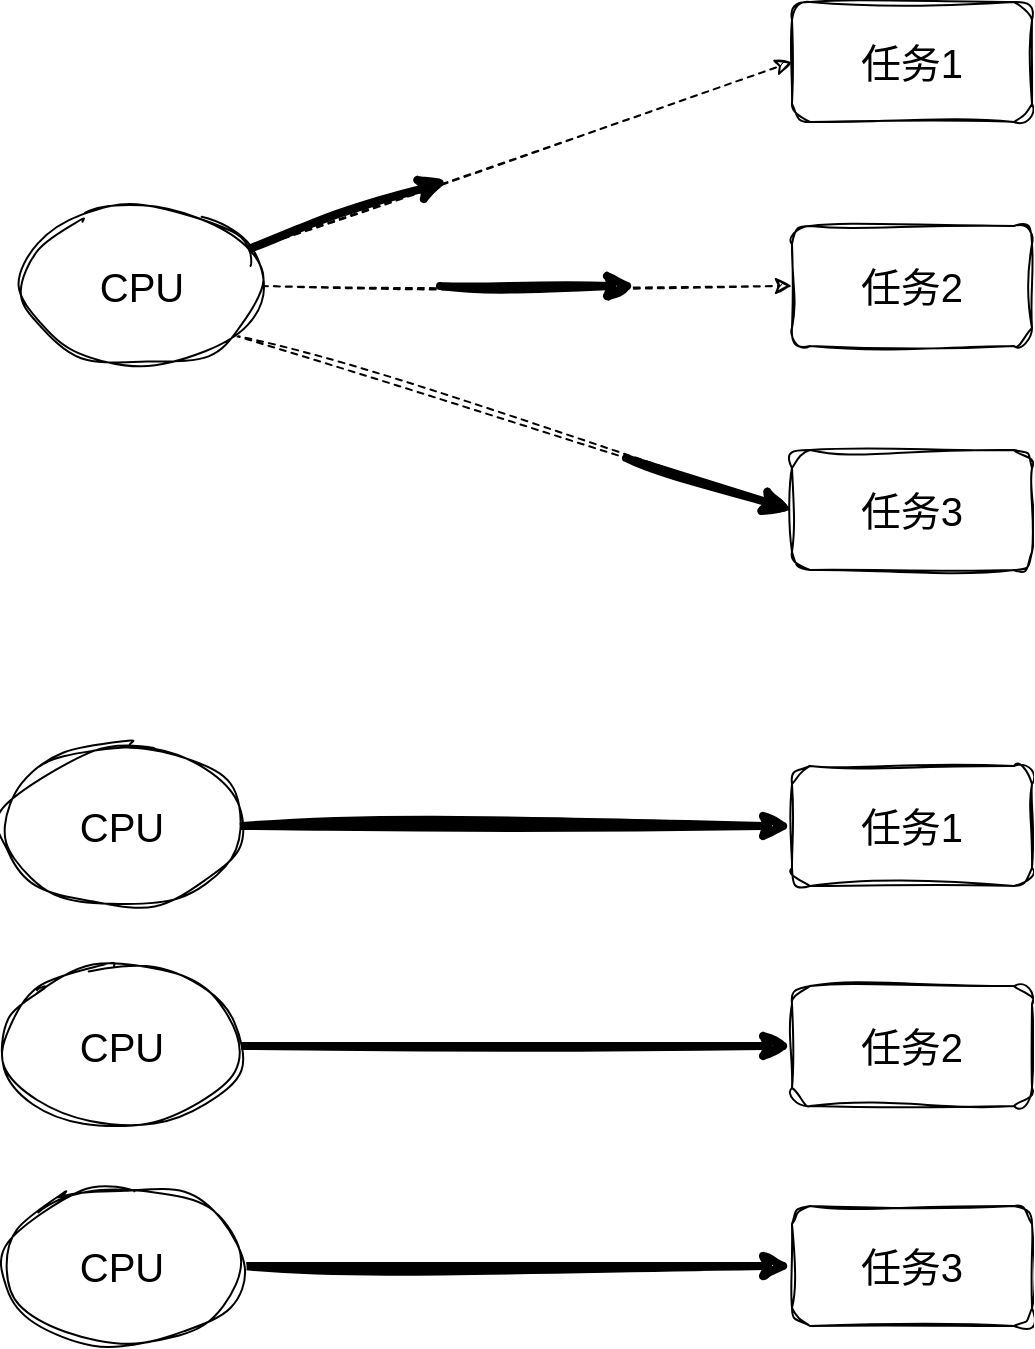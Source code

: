 <mxfile>
    <diagram id="PPpVI7CUGpZZoTyzirkZ" name="Page-1">
        <mxGraphModel dx="977" dy="695" grid="0" gridSize="10" guides="1" tooltips="1" connect="1" arrows="1" fold="1" page="1" pageScale="1" pageWidth="4681" pageHeight="3300" math="0" shadow="0">
            <root>
                <mxCell id="0"/>
                <mxCell id="1" parent="0"/>
                <mxCell id="7" style="edgeStyle=none;sketch=1;hachureGap=4;jiggle=2;curveFitting=1;html=1;fontFamily=Helvetica;fontSize=16;strokeWidth=4;" edge="1" parent="1" source="3">
                    <mxGeometry relative="1" as="geometry">
                        <mxPoint x="393" y="187" as="targetPoint"/>
                    </mxGeometry>
                </mxCell>
                <mxCell id="8" style="edgeStyle=none;sketch=1;hachureGap=4;jiggle=2;curveFitting=1;html=1;fontFamily=Helvetica;fontSize=16;exitX=1;exitY=0.5;exitDx=0;exitDy=0;entryX=0;entryY=0.5;entryDx=0;entryDy=0;dashed=1;" edge="1" parent="1" source="3" target="5">
                    <mxGeometry relative="1" as="geometry">
                        <mxPoint x="330" y="240" as="sourcePoint"/>
                        <mxPoint x="390" y="240" as="targetPoint"/>
                    </mxGeometry>
                </mxCell>
                <mxCell id="9" style="edgeStyle=none;sketch=1;hachureGap=4;jiggle=2;curveFitting=1;html=1;entryX=0;entryY=0.5;entryDx=0;entryDy=0;fontFamily=Helvetica;fontSize=16;exitX=0.883;exitY=0.808;exitDx=0;exitDy=0;exitPerimeter=0;dashed=1;" edge="1" parent="1" source="3" target="6">
                    <mxGeometry relative="1" as="geometry">
                        <mxPoint x="390" y="330" as="sourcePoint"/>
                    </mxGeometry>
                </mxCell>
                <mxCell id="10" style="edgeStyle=none;sketch=1;hachureGap=4;jiggle=2;curveFitting=1;html=1;entryX=0;entryY=0.5;entryDx=0;entryDy=0;fontFamily=Helvetica;fontSize=16;dashed=1;" edge="1" parent="1" source="3" target="4">
                    <mxGeometry relative="1" as="geometry"/>
                </mxCell>
                <mxCell id="11" style="edgeStyle=none;sketch=1;hachureGap=4;jiggle=2;curveFitting=1;html=1;fontFamily=Helvetica;fontSize=16;strokeWidth=4;" edge="1" parent="1">
                    <mxGeometry relative="1" as="geometry">
                        <mxPoint x="487" y="240" as="targetPoint"/>
                        <mxPoint x="389" y="240" as="sourcePoint"/>
                    </mxGeometry>
                </mxCell>
                <mxCell id="3" value="CPU" style="ellipse;whiteSpace=wrap;html=1;sketch=1;hachureGap=4;jiggle=2;curveFitting=1;fontFamily=Helvetica;fontSize=20;" vertex="1" parent="1">
                    <mxGeometry x="180" y="200" width="120" height="80" as="geometry"/>
                </mxCell>
                <mxCell id="4" value="任务1" style="rounded=1;whiteSpace=wrap;html=1;sketch=1;hachureGap=4;jiggle=2;curveFitting=1;fontFamily=Helvetica;fontSize=20;" vertex="1" parent="1">
                    <mxGeometry x="565" y="98" width="120" height="60" as="geometry"/>
                </mxCell>
                <mxCell id="5" value="任务2" style="rounded=1;whiteSpace=wrap;html=1;sketch=1;hachureGap=4;jiggle=2;curveFitting=1;fontFamily=Helvetica;fontSize=20;" vertex="1" parent="1">
                    <mxGeometry x="565" y="210" width="120" height="60" as="geometry"/>
                </mxCell>
                <mxCell id="6" value="任务3" style="rounded=1;whiteSpace=wrap;html=1;sketch=1;hachureGap=4;jiggle=2;curveFitting=1;fontFamily=Helvetica;fontSize=20;" vertex="1" parent="1">
                    <mxGeometry x="565" y="322" width="120" height="60" as="geometry"/>
                </mxCell>
                <mxCell id="12" style="edgeStyle=none;sketch=1;hachureGap=4;jiggle=2;curveFitting=1;html=1;fontFamily=Helvetica;fontSize=16;strokeWidth=4;entryX=0;entryY=0.5;entryDx=0;entryDy=0;" edge="1" parent="1" target="6">
                    <mxGeometry relative="1" as="geometry">
                        <mxPoint x="390" y="280" as="targetPoint"/>
                        <mxPoint x="482" y="326" as="sourcePoint"/>
                    </mxGeometry>
                </mxCell>
                <mxCell id="13" style="edgeStyle=none;sketch=1;hachureGap=4;jiggle=2;curveFitting=1;html=1;fontFamily=Helvetica;fontSize=16;strokeWidth=4;exitX=1;exitY=0.5;exitDx=0;exitDy=0;entryX=0;entryY=0.5;entryDx=0;entryDy=0;" edge="1" parent="1" source="18" target="19">
                    <mxGeometry relative="1" as="geometry">
                        <mxPoint x="320" y="570" as="targetPoint"/>
                    </mxGeometry>
                </mxCell>
                <mxCell id="17" style="edgeStyle=none;sketch=1;hachureGap=4;jiggle=2;curveFitting=1;html=1;fontFamily=Helvetica;fontSize=16;strokeWidth=4;exitX=1;exitY=0.5;exitDx=0;exitDy=0;entryX=0;entryY=0.5;entryDx=0;entryDy=0;" edge="1" parent="1" source="23" target="20">
                    <mxGeometry relative="1" as="geometry">
                        <mxPoint x="380" y="620" as="targetPoint"/>
                        <mxPoint x="330" y="620" as="sourcePoint"/>
                    </mxGeometry>
                </mxCell>
                <mxCell id="18" value="CPU" style="ellipse;whiteSpace=wrap;html=1;sketch=1;hachureGap=4;jiggle=2;curveFitting=1;fontFamily=Helvetica;fontSize=20;" vertex="1" parent="1">
                    <mxGeometry x="170" y="470" width="120" height="80" as="geometry"/>
                </mxCell>
                <mxCell id="19" value="任务1" style="rounded=1;whiteSpace=wrap;html=1;sketch=1;hachureGap=4;jiggle=2;curveFitting=1;fontFamily=Helvetica;fontSize=20;" vertex="1" parent="1">
                    <mxGeometry x="565" y="480" width="120" height="60" as="geometry"/>
                </mxCell>
                <mxCell id="20" value="任务2" style="rounded=1;whiteSpace=wrap;html=1;sketch=1;hachureGap=4;jiggle=2;curveFitting=1;fontFamily=Helvetica;fontSize=20;" vertex="1" parent="1">
                    <mxGeometry x="565" y="590" width="120" height="60" as="geometry"/>
                </mxCell>
                <mxCell id="21" value="任务3" style="rounded=1;whiteSpace=wrap;html=1;sketch=1;hachureGap=4;jiggle=2;curveFitting=1;fontFamily=Helvetica;fontSize=20;" vertex="1" parent="1">
                    <mxGeometry x="565" y="700" width="120" height="60" as="geometry"/>
                </mxCell>
                <mxCell id="22" style="edgeStyle=none;sketch=1;hachureGap=4;jiggle=2;curveFitting=1;html=1;fontFamily=Helvetica;fontSize=16;strokeWidth=4;entryX=0;entryY=0.5;entryDx=0;entryDy=0;exitX=1;exitY=0.5;exitDx=0;exitDy=0;" edge="1" parent="1" target="21" source="24">
                    <mxGeometry relative="1" as="geometry">
                        <mxPoint x="390" y="660" as="targetPoint"/>
                        <mxPoint x="380" y="700" as="sourcePoint"/>
                    </mxGeometry>
                </mxCell>
                <mxCell id="23" value="CPU" style="ellipse;whiteSpace=wrap;html=1;sketch=1;hachureGap=4;jiggle=2;curveFitting=1;fontFamily=Helvetica;fontSize=20;" vertex="1" parent="1">
                    <mxGeometry x="170" y="580" width="120" height="80" as="geometry"/>
                </mxCell>
                <mxCell id="24" value="CPU" style="ellipse;whiteSpace=wrap;html=1;sketch=1;hachureGap=4;jiggle=2;curveFitting=1;fontFamily=Helvetica;fontSize=20;" vertex="1" parent="1">
                    <mxGeometry x="170" y="690" width="120" height="80" as="geometry"/>
                </mxCell>
            </root>
        </mxGraphModel>
    </diagram>
</mxfile>